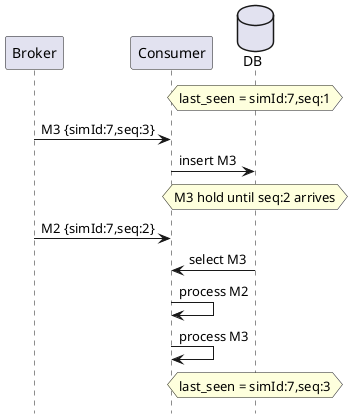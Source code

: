 @startuml
'title Producer Race\nFix: Sequence Number
hide footbox
database DB order 10

hnote over DB: last_seen = simId:7,seq:1
Broker->Consumer:M3 {simId:7,seq:3}
Consumer->DB: insert M3
hnote over DB: M3 hold until seq:2 arrives
Broker->Consumer:M2 {simId:7,seq:2}
Consumer<-DB: select M3
Consumer->Consumer: process M2
Consumer->Consumer: process M3
hnote over DB: last_seen = simId:7,seq:3

@enduml

